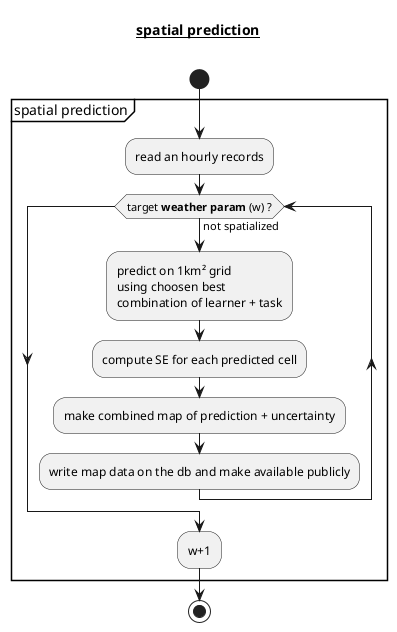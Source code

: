 @startuml
start
      partition "spatial prediction" {
            :read an hourly records;
        while (target **weather param** (w) ?) is (not spatialized)
            :predict on 1km² grid
            using choosen best
            combination of learner + task;
            :compute SE for each predicted cell;
            :make combined map of prediction + uncertainty;
            :write map data on the db and make available publicly; 
        endwhile
        :w+1;
      }
stop
title __spatial prediction__\n
@enduml